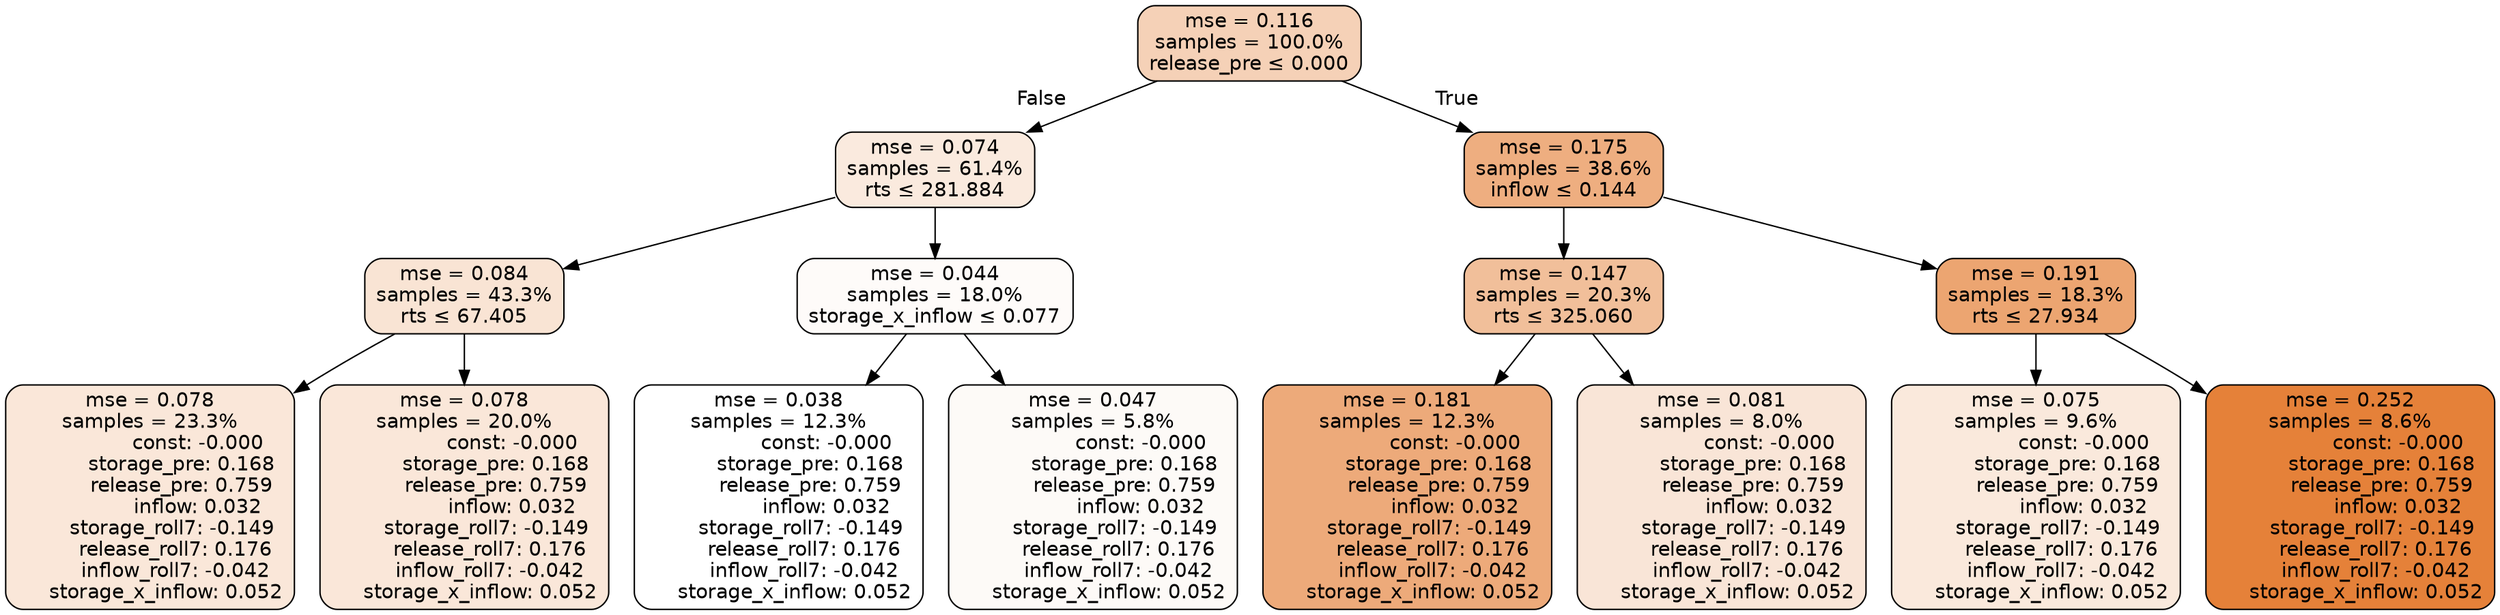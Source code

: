 digraph tree {
node [shape=rectangle, style="filled, rounded", color="black", fontname=helvetica] ;
edge [fontname=helvetica] ;
	"0" [label="mse = 0.116
samples = 100.0%
release_pre &le; 0.000", fillcolor="#f5d1b7"]
	"1" [label="mse = 0.074
samples = 61.4%
rts &le; 281.884", fillcolor="#faeade"]
	"2" [label="mse = 0.084
samples = 43.3%
rts &le; 67.405", fillcolor="#f9e4d4"]
	"3" [label="mse = 0.078
samples = 23.3%
               const: -0.000
          storage_pre: 0.168
          release_pre: 0.759
               inflow: 0.032
       storage_roll7: -0.149
        release_roll7: 0.176
        inflow_roll7: -0.042
     storage_x_inflow: 0.052", fillcolor="#fae7d9"]
	"4" [label="mse = 0.078
samples = 20.0%
               const: -0.000
          storage_pre: 0.168
          release_pre: 0.759
               inflow: 0.032
       storage_roll7: -0.149
        release_roll7: 0.176
        inflow_roll7: -0.042
     storage_x_inflow: 0.052", fillcolor="#fae7d9"]
	"5" [label="mse = 0.044
samples = 18.0%
storage_x_inflow &le; 0.077", fillcolor="#fefbf9"]
	"6" [label="mse = 0.038
samples = 12.3%
               const: -0.000
          storage_pre: 0.168
          release_pre: 0.759
               inflow: 0.032
       storage_roll7: -0.149
        release_roll7: 0.176
        inflow_roll7: -0.042
     storage_x_inflow: 0.052", fillcolor="#ffffff"]
	"7" [label="mse = 0.047
samples = 5.8%
               const: -0.000
          storage_pre: 0.168
          release_pre: 0.759
               inflow: 0.032
       storage_roll7: -0.149
        release_roll7: 0.176
        inflow_roll7: -0.042
     storage_x_inflow: 0.052", fillcolor="#fdfaf7"]
	"8" [label="mse = 0.175
samples = 38.6%
inflow &le; 0.144", fillcolor="#eeae80"]
	"9" [label="mse = 0.147
samples = 20.3%
rts &le; 325.060", fillcolor="#f1bf9a"]
	"10" [label="mse = 0.181
samples = 12.3%
               const: -0.000
          storage_pre: 0.168
          release_pre: 0.759
               inflow: 0.032
       storage_roll7: -0.149
        release_roll7: 0.176
        inflow_roll7: -0.042
     storage_x_inflow: 0.052", fillcolor="#edaa7a"]
	"11" [label="mse = 0.081
samples = 8.0%
               const: -0.000
          storage_pre: 0.168
          release_pre: 0.759
               inflow: 0.032
       storage_roll7: -0.149
        release_roll7: 0.176
        inflow_roll7: -0.042
     storage_x_inflow: 0.052", fillcolor="#f9e5d7"]
	"12" [label="mse = 0.191
samples = 18.3%
rts &le; 27.934", fillcolor="#eca571"]
	"13" [label="mse = 0.075
samples = 9.6%
               const: -0.000
          storage_pre: 0.168
          release_pre: 0.759
               inflow: 0.032
       storage_roll7: -0.149
        release_roll7: 0.176
        inflow_roll7: -0.042
     storage_x_inflow: 0.052", fillcolor="#fae9dc"]
	"14" [label="mse = 0.252
samples = 8.6%
               const: -0.000
          storage_pre: 0.168
          release_pre: 0.759
               inflow: 0.032
       storage_roll7: -0.149
        release_roll7: 0.176
        inflow_roll7: -0.042
     storage_x_inflow: 0.052", fillcolor="#e58139"]

	"0" -> "1" [labeldistance=2.5, labelangle=45, headlabel="False"]
	"1" -> "2"
	"2" -> "3"
	"2" -> "4"
	"1" -> "5"
	"5" -> "6"
	"5" -> "7"
	"0" -> "8" [labeldistance=2.5, labelangle=-45, headlabel="True"]
	"8" -> "9"
	"9" -> "10"
	"9" -> "11"
	"8" -> "12"
	"12" -> "13"
	"12" -> "14"
}